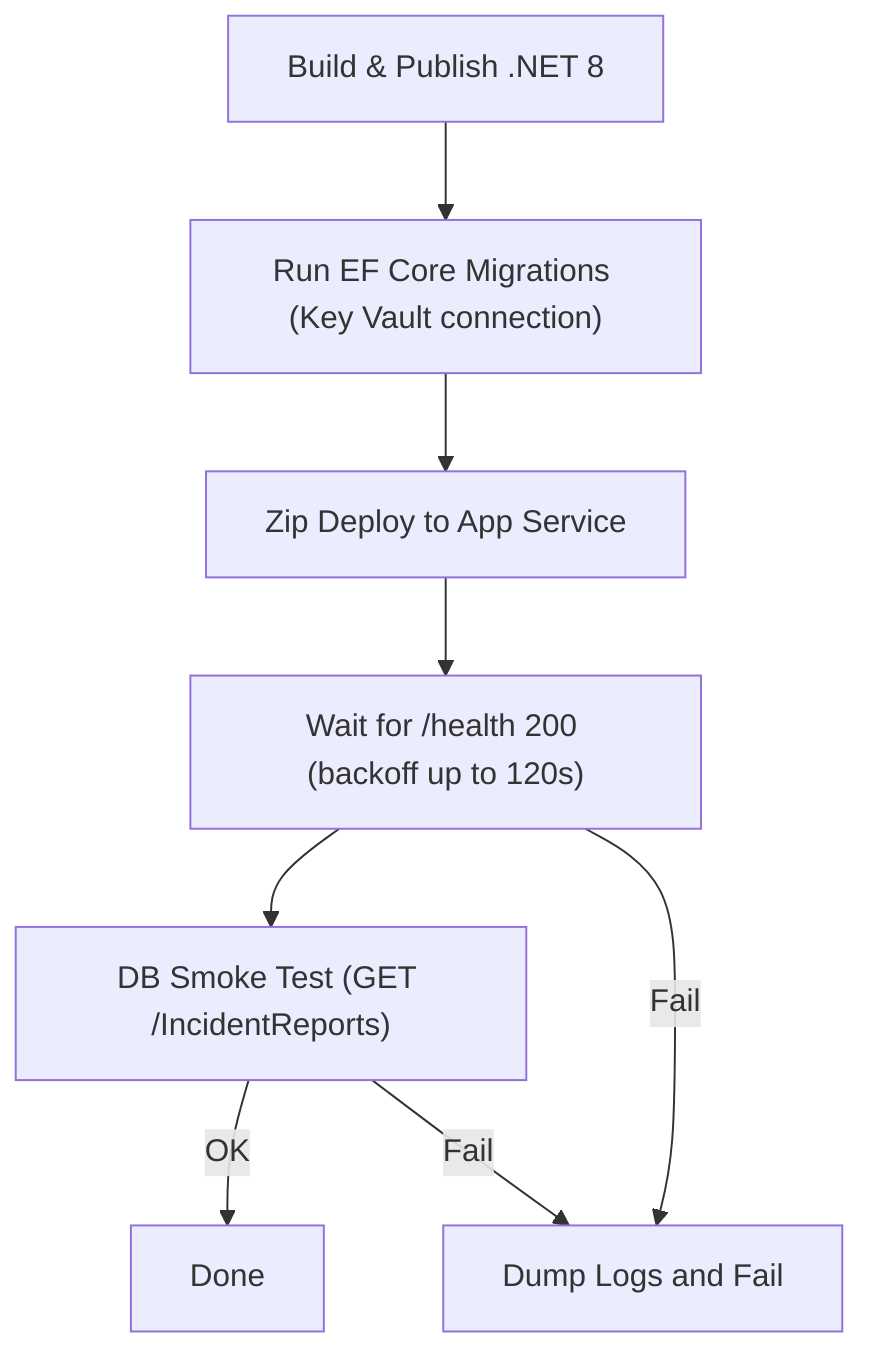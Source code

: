%% docs/diagrams/cicd-flow.mmd
%% CI/CD flow (manual deploy) - flowchart, no HTML tags
flowchart TD
  A["Build & Publish .NET 8"] --> B["Run EF Core Migrations (Key Vault connection)"]
  B --> C["Zip Deploy to App Service"]
  C --> D["Wait for /health 200 (backoff up to 120s)"]
  D --> E["DB Smoke Test (GET /IncidentReports)"]
  E -->|OK| F["Done"]
  D -->|Fail| X["Dump Logs and Fail"]
  E -->|Fail| X